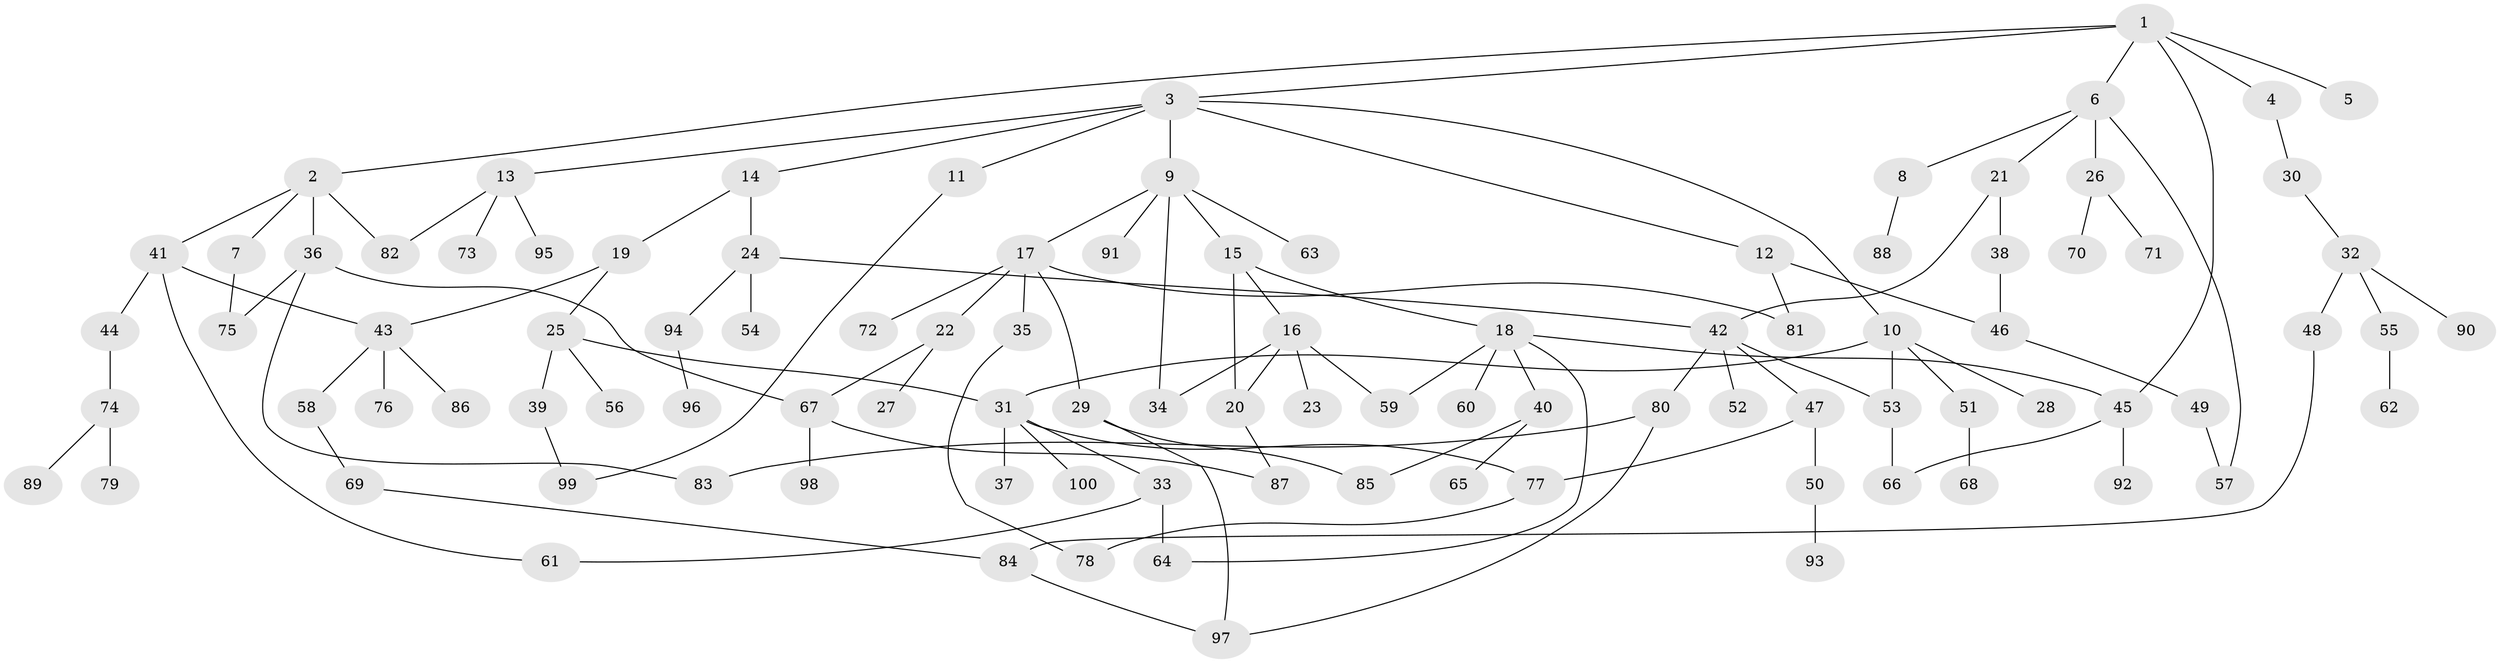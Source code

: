 // Generated by graph-tools (version 1.1) at 2025/38/02/21/25 10:38:52]
// undirected, 100 vertices, 125 edges
graph export_dot {
graph [start="1"]
  node [color=gray90,style=filled];
  1;
  2;
  3;
  4;
  5;
  6;
  7;
  8;
  9;
  10;
  11;
  12;
  13;
  14;
  15;
  16;
  17;
  18;
  19;
  20;
  21;
  22;
  23;
  24;
  25;
  26;
  27;
  28;
  29;
  30;
  31;
  32;
  33;
  34;
  35;
  36;
  37;
  38;
  39;
  40;
  41;
  42;
  43;
  44;
  45;
  46;
  47;
  48;
  49;
  50;
  51;
  52;
  53;
  54;
  55;
  56;
  57;
  58;
  59;
  60;
  61;
  62;
  63;
  64;
  65;
  66;
  67;
  68;
  69;
  70;
  71;
  72;
  73;
  74;
  75;
  76;
  77;
  78;
  79;
  80;
  81;
  82;
  83;
  84;
  85;
  86;
  87;
  88;
  89;
  90;
  91;
  92;
  93;
  94;
  95;
  96;
  97;
  98;
  99;
  100;
  1 -- 2;
  1 -- 3;
  1 -- 4;
  1 -- 5;
  1 -- 6;
  1 -- 45;
  2 -- 7;
  2 -- 36;
  2 -- 41;
  2 -- 82;
  3 -- 9;
  3 -- 10;
  3 -- 11;
  3 -- 12;
  3 -- 13;
  3 -- 14;
  4 -- 30;
  6 -- 8;
  6 -- 21;
  6 -- 26;
  6 -- 57;
  7 -- 75;
  8 -- 88;
  9 -- 15;
  9 -- 17;
  9 -- 63;
  9 -- 91;
  9 -- 34;
  10 -- 28;
  10 -- 31;
  10 -- 51;
  10 -- 53;
  11 -- 99;
  12 -- 46;
  12 -- 81;
  13 -- 73;
  13 -- 82;
  13 -- 95;
  14 -- 19;
  14 -- 24;
  15 -- 16;
  15 -- 18;
  15 -- 20;
  16 -- 20;
  16 -- 23;
  16 -- 34;
  16 -- 59;
  17 -- 22;
  17 -- 29;
  17 -- 35;
  17 -- 72;
  17 -- 81;
  18 -- 40;
  18 -- 59;
  18 -- 60;
  18 -- 64;
  18 -- 45;
  19 -- 25;
  19 -- 43;
  20 -- 87;
  21 -- 38;
  21 -- 42;
  22 -- 27;
  22 -- 67;
  24 -- 54;
  24 -- 94;
  24 -- 42;
  25 -- 39;
  25 -- 56;
  25 -- 31;
  26 -- 70;
  26 -- 71;
  29 -- 85;
  29 -- 97;
  30 -- 32;
  31 -- 33;
  31 -- 37;
  31 -- 100;
  31 -- 77;
  32 -- 48;
  32 -- 55;
  32 -- 90;
  33 -- 61;
  33 -- 64;
  35 -- 78;
  36 -- 83;
  36 -- 67;
  36 -- 75;
  38 -- 46;
  39 -- 99;
  40 -- 65;
  40 -- 85;
  41 -- 43;
  41 -- 44;
  41 -- 61;
  42 -- 47;
  42 -- 52;
  42 -- 53;
  42 -- 80;
  43 -- 58;
  43 -- 76;
  43 -- 86;
  44 -- 74;
  45 -- 66;
  45 -- 92;
  46 -- 49;
  47 -- 50;
  47 -- 77;
  48 -- 84;
  49 -- 57;
  50 -- 93;
  51 -- 68;
  53 -- 66;
  55 -- 62;
  58 -- 69;
  67 -- 87;
  67 -- 98;
  69 -- 84;
  74 -- 79;
  74 -- 89;
  77 -- 78;
  80 -- 97;
  80 -- 83;
  84 -- 97;
  94 -- 96;
}

